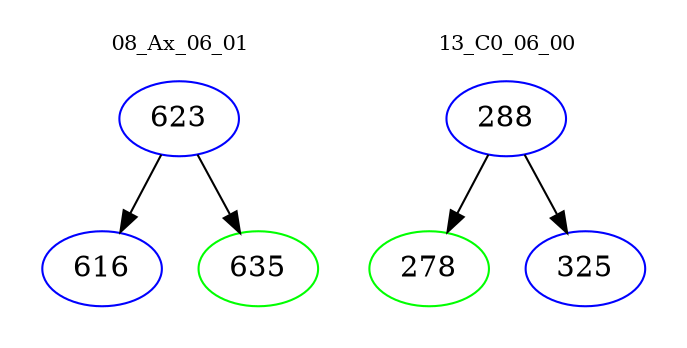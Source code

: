 digraph{
subgraph cluster_0 {
color = white
label = "08_Ax_06_01";
fontsize=10;
T0_623 [label="623", color="blue"]
T0_623 -> T0_616 [color="black"]
T0_616 [label="616", color="blue"]
T0_623 -> T0_635 [color="black"]
T0_635 [label="635", color="green"]
}
subgraph cluster_1 {
color = white
label = "13_C0_06_00";
fontsize=10;
T1_288 [label="288", color="blue"]
T1_288 -> T1_278 [color="black"]
T1_278 [label="278", color="green"]
T1_288 -> T1_325 [color="black"]
T1_325 [label="325", color="blue"]
}
}
